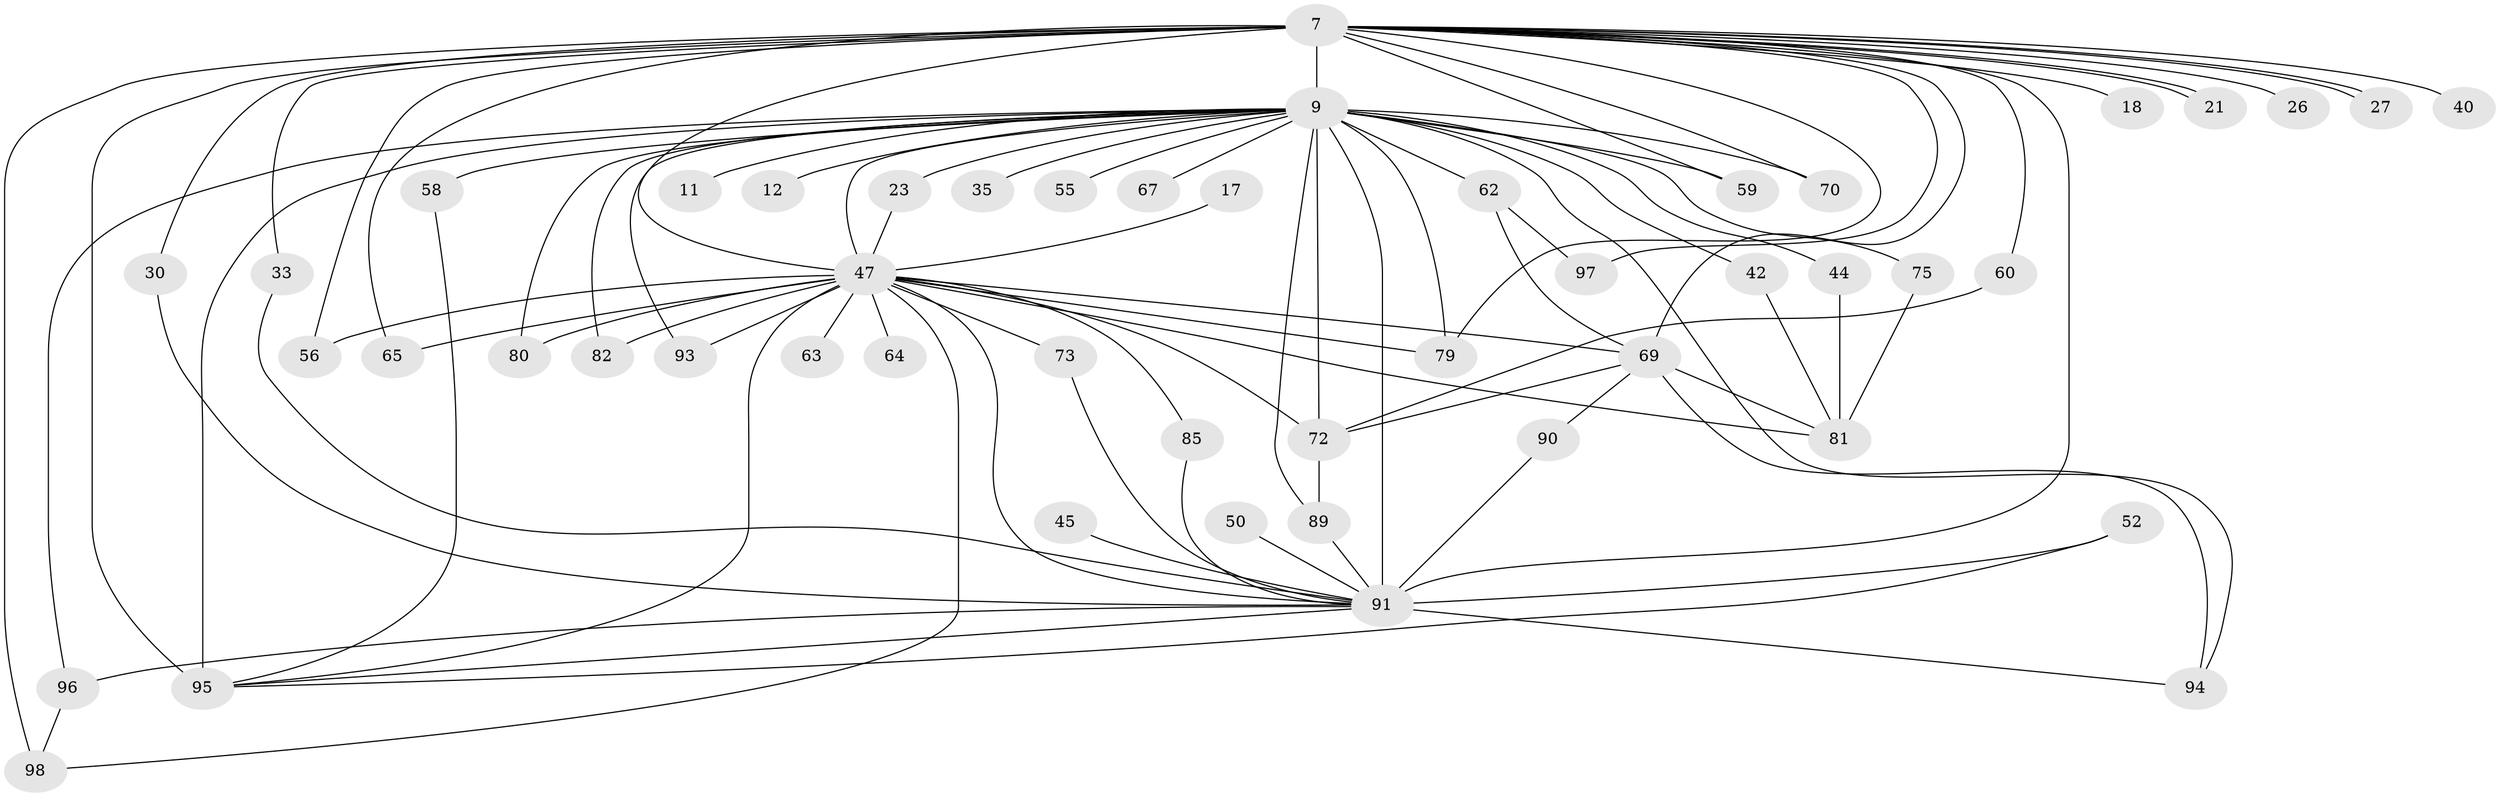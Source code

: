 // original degree distribution, {20: 0.01020408163265306, 25: 0.01020408163265306, 16: 0.01020408163265306, 18: 0.01020408163265306, 24: 0.02040816326530612, 28: 0.01020408163265306, 17: 0.01020408163265306, 21: 0.01020408163265306, 19: 0.01020408163265306, 2: 0.5816326530612245, 3: 0.20408163265306123, 4: 0.061224489795918366, 7: 0.01020408163265306, 6: 0.02040816326530612, 8: 0.01020408163265306, 5: 0.01020408163265306}
// Generated by graph-tools (version 1.1) at 2025/49/03/04/25 21:49:01]
// undirected, 49 vertices, 90 edges
graph export_dot {
graph [start="1"]
  node [color=gray90,style=filled];
  7 [super="+2"];
  9 [super="+3+4"];
  11;
  12;
  17;
  18;
  21;
  23;
  26;
  27;
  30;
  33;
  35 [super="+14"];
  40;
  42;
  44;
  45;
  47 [super="+29+6"];
  50;
  52;
  55;
  56;
  58;
  59;
  60;
  62 [super="+36"];
  63;
  64;
  65 [super="+13"];
  67;
  69 [super="+53+68"];
  70 [super="+25"];
  72 [super="+38+41+39+57+66+15"];
  73 [super="+49"];
  75;
  79 [super="+43+48"];
  80;
  81 [super="+34"];
  82;
  85;
  89 [super="+28+83"];
  90;
  91 [super="+74+88"];
  93;
  94 [super="+86"];
  95 [super="+32+84+71+92"];
  96 [super="+76"];
  97;
  98 [super="+37"];
  7 -- 9 [weight=8];
  7 -- 21;
  7 -- 21;
  7 -- 26 [weight=2];
  7 -- 27;
  7 -- 27;
  7 -- 33;
  7 -- 40 [weight=2];
  7 -- 59;
  7 -- 60;
  7 -- 65 [weight=2];
  7 -- 69 [weight=3];
  7 -- 98 [weight=2];
  7 -- 70 [weight=2];
  7 -- 18;
  7 -- 30;
  7 -- 95 [weight=6];
  7 -- 97;
  7 -- 56;
  7 -- 91 [weight=6];
  7 -- 47 [weight=5];
  7 -- 79;
  9 -- 42;
  9 -- 44;
  9 -- 62 [weight=2];
  9 -- 75;
  9 -- 82;
  9 -- 93;
  9 -- 96;
  9 -- 35 [weight=3];
  9 -- 70;
  9 -- 11 [weight=2];
  9 -- 55 [weight=2];
  9 -- 59;
  9 -- 67 [weight=2];
  9 -- 12 [weight=2];
  9 -- 80;
  9 -- 23;
  9 -- 91 [weight=11];
  9 -- 58 [weight=2];
  9 -- 95 [weight=2];
  9 -- 47 [weight=9];
  9 -- 72 [weight=3];
  9 -- 79 [weight=2];
  9 -- 94;
  9 -- 89;
  17 -- 47;
  23 -- 47;
  30 -- 91;
  33 -- 91;
  42 -- 81;
  44 -- 81;
  45 -- 91 [weight=2];
  47 -- 64 [weight=2];
  47 -- 65;
  47 -- 73 [weight=2];
  47 -- 80;
  47 -- 81 [weight=2];
  47 -- 82;
  47 -- 85;
  47 -- 91 [weight=5];
  47 -- 93;
  47 -- 95 [weight=2];
  47 -- 98;
  47 -- 56;
  47 -- 63 [weight=2];
  47 -- 72 [weight=6];
  47 -- 79;
  47 -- 69;
  50 -- 91 [weight=2];
  52 -- 91;
  52 -- 95;
  58 -- 95;
  60 -- 72;
  62 -- 97;
  62 -- 69;
  69 -- 81;
  69 -- 72;
  69 -- 94;
  69 -- 90;
  72 -- 89 [weight=2];
  73 -- 91;
  75 -- 81;
  85 -- 91;
  89 -- 91;
  90 -- 91;
  91 -- 94;
  91 -- 95 [weight=2];
  91 -- 96;
  96 -- 98;
}
